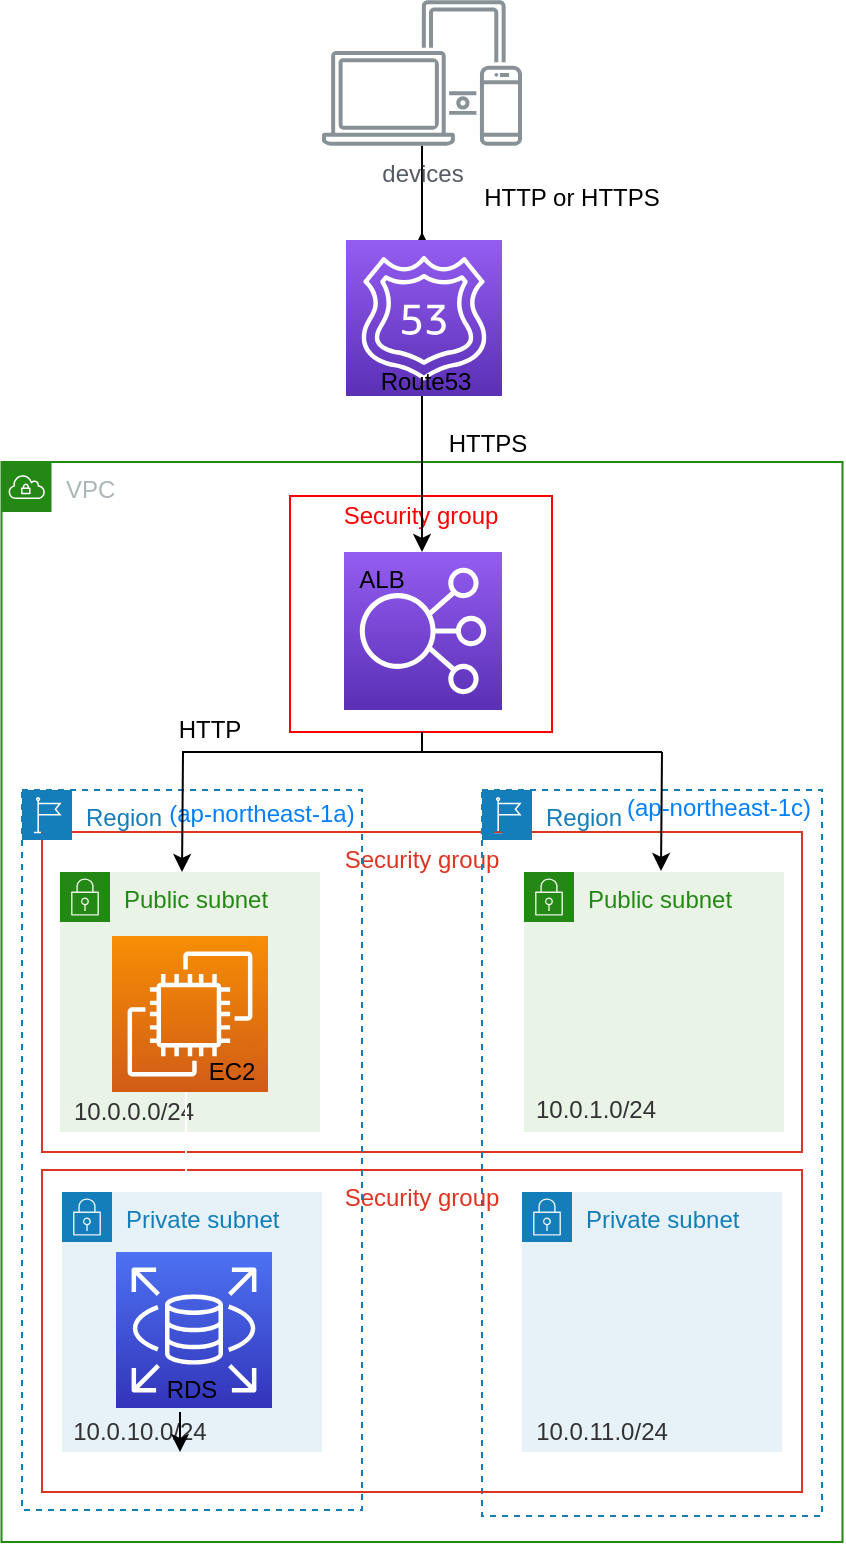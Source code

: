 <mxfile version="13.10.0" type="embed">
    <diagram id="-oZIzZHeygxcKHyczaxx" name="Page-1">
        <mxGraphModel dx="661" dy="502" grid="1" gridSize="10" guides="1" tooltips="1" connect="1" arrows="1" fold="1" page="1" pageScale="1" pageWidth="850" pageHeight="1100" background="none" math="0" shadow="0">
            <root>
                <mxCell id="0"/>
                <mxCell id="1" parent="0"/>
                <mxCell id="43" value="Security group" style="fillColor=none;strokeColor=#DD3522;verticalAlign=top;fontStyle=0;fontColor=#DD3522;rounded=0;glass=0;labelBackgroundColor=none;sketch=0;" vertex="1" parent="1">
                    <mxGeometry x="290" y="420" width="380" height="160" as="geometry"/>
                </mxCell>
                <mxCell id="32" value="Region" style="points=[[0,0],[0.25,0],[0.5,0],[0.75,0],[1,0],[1,0.25],[1,0.5],[1,0.75],[1,1],[0.75,1],[0.5,1],[0.25,1],[0,1],[0,0.75],[0,0.5],[0,0.25]];outlineConnect=0;gradientColor=none;html=1;whiteSpace=wrap;fontSize=12;fontStyle=0;shape=mxgraph.aws4.group;grIcon=mxgraph.aws4.group_region;strokeColor=#147EBA;fillColor=none;verticalAlign=top;align=left;spacingLeft=30;fontColor=#147EBA;dashed=1;rounded=0;glass=0;labelBackgroundColor=none;sketch=0;" vertex="1" parent="1">
                    <mxGeometry x="510" y="399" width="170" height="363" as="geometry"/>
                </mxCell>
                <mxCell id="14" value="VPC" style="points=[[0,0],[0.25,0],[0.5,0],[0.75,0],[1,0],[1,0.25],[1,0.5],[1,0.75],[1,1],[0.75,1],[0.5,1],[0.25,1],[0,1],[0,0.75],[0,0.5],[0,0.25]];outlineConnect=0;gradientColor=none;html=1;whiteSpace=wrap;fontSize=12;fontStyle=0;shape=mxgraph.aws4.group;grIcon=mxgraph.aws4.group_vpc;strokeColor=#248814;fillColor=none;verticalAlign=top;align=left;spacingLeft=30;fontColor=#AAB7B8;dashed=0;rounded=0;glass=0;labelBackgroundColor=none;sketch=0;" vertex="1" parent="1">
                    <mxGeometry x="269.75" y="235" width="420.5" height="540" as="geometry"/>
                </mxCell>
                <mxCell id="44" value="Security group" style="fillColor=none;strokeColor=#DD3522;verticalAlign=top;fontStyle=0;fontColor=#DD3522;rounded=0;glass=0;labelBackgroundColor=none;sketch=0;" vertex="1" parent="1">
                    <mxGeometry x="290" y="589" width="380" height="161" as="geometry"/>
                </mxCell>
                <mxCell id="23" value="Public subnet" style="points=[[0,0],[0.25,0],[0.5,0],[0.75,0],[1,0],[1,0.25],[1,0.5],[1,0.75],[1,1],[0.75,1],[0.5,1],[0.25,1],[0,1],[0,0.75],[0,0.5],[0,0.25]];outlineConnect=0;gradientColor=none;html=1;whiteSpace=wrap;fontSize=12;fontStyle=0;shape=mxgraph.aws4.group;grIcon=mxgraph.aws4.group_security_group;grStroke=0;strokeColor=#248814;fillColor=#E9F3E6;verticalAlign=top;align=left;spacingLeft=30;fontColor=#248814;dashed=0;rounded=0;glass=0;labelBackgroundColor=none;sketch=0;" vertex="1" parent="1">
                    <mxGeometry x="531" y="440" width="130" height="130" as="geometry"/>
                </mxCell>
                <mxCell id="24" value="Public subnet" style="points=[[0,0],[0.25,0],[0.5,0],[0.75,0],[1,0],[1,0.25],[1,0.5],[1,0.75],[1,1],[0.75,1],[0.5,1],[0.25,1],[0,1],[0,0.75],[0,0.5],[0,0.25]];outlineConnect=0;gradientColor=none;html=1;whiteSpace=wrap;fontSize=12;fontStyle=0;shape=mxgraph.aws4.group;grIcon=mxgraph.aws4.group_security_group;grStroke=0;strokeColor=#248814;fillColor=#E9F3E6;verticalAlign=top;align=left;spacingLeft=30;fontColor=#248814;dashed=0;rounded=0;glass=0;labelBackgroundColor=none;sketch=0;" vertex="1" parent="1">
                    <mxGeometry x="299" y="440" width="130" height="130" as="geometry"/>
                </mxCell>
                <mxCell id="37" value="Region" style="points=[[0,0],[0.25,0],[0.5,0],[0.75,0],[1,0],[1,0.25],[1,0.5],[1,0.75],[1,1],[0.75,1],[0.5,1],[0.25,1],[0,1],[0,0.75],[0,0.5],[0,0.25]];outlineConnect=0;gradientColor=none;html=1;whiteSpace=wrap;fontSize=12;fontStyle=0;shape=mxgraph.aws4.group;grIcon=mxgraph.aws4.group_region;strokeColor=#147EBA;fillColor=none;verticalAlign=top;align=left;spacingLeft=30;fontColor=#147EBA;dashed=1;rounded=0;glass=0;labelBackgroundColor=none;sketch=0;" vertex="1" parent="1">
                    <mxGeometry x="280" y="399" width="170" height="360" as="geometry"/>
                </mxCell>
                <mxCell id="12" value="" style="rounded=0;whiteSpace=wrap;html=1;labelBackgroundColor=none;fillColor=none;strokeColor=#FF0000;sketch=0;glass=0;" vertex="1" parent="1">
                    <mxGeometry x="414" y="252" width="131" height="118" as="geometry"/>
                </mxCell>
                <mxCell id="4" style="edgeStyle=orthogonalEdgeStyle;rounded=0;orthogonalLoop=1;jettySize=auto;html=1;" parent="1" edge="1">
                    <mxGeometry relative="1" as="geometry">
                        <mxPoint x="480" y="120" as="targetPoint"/>
                        <Array as="points">
                            <mxPoint x="480" y="140"/>
                        </Array>
                        <mxPoint x="480" y="76.871" as="sourcePoint"/>
                    </mxGeometry>
                </mxCell>
                <mxCell id="3" value="devices" style="outlineConnect=0;gradientColor=none;fontColor=#545B64;strokeColor=none;fillColor=#879196;dashed=0;verticalLabelPosition=bottom;verticalAlign=top;align=center;html=1;fontSize=12;fontStyle=0;aspect=fixed;shape=mxgraph.aws4.illustration_devices;pointerEvents=1" parent="1" vertex="1">
                    <mxGeometry x="430" y="4" width="100" height="73" as="geometry"/>
                </mxCell>
                <mxCell id="5" value="" style="outlineConnect=0;fontColor=#232F3E;gradientColor=#945DF2;gradientDirection=north;fillColor=#5A30B5;strokeColor=#ffffff;dashed=0;verticalLabelPosition=bottom;verticalAlign=top;align=center;html=1;fontSize=12;fontStyle=0;aspect=fixed;shape=mxgraph.aws4.resourceIcon;resIcon=mxgraph.aws4.route_53;" parent="1" vertex="1">
                    <mxGeometry x="442" y="124" width="78" height="78" as="geometry"/>
                </mxCell>
                <mxCell id="7" value="Route53" style="rounded=0;whiteSpace=wrap;html=1;labelBackgroundColor=none;fillColor=none;strokeColor=none;" vertex="1" parent="1">
                    <mxGeometry x="441.5" y="185" width="80" height="20" as="geometry"/>
                </mxCell>
                <mxCell id="9" value="HTTPS" style="rounded=0;whiteSpace=wrap;html=1;labelBackgroundColor=none;fillColor=none;strokeColor=none;" vertex="1" parent="1">
                    <mxGeometry x="473" y="216" width="80" height="20" as="geometry"/>
                </mxCell>
                <mxCell id="10" value="" style="outlineConnect=0;fontColor=#232F3E;gradientColor=#945DF2;gradientDirection=north;fillColor=#5A30B5;strokeColor=#ffffff;dashed=0;verticalLabelPosition=bottom;verticalAlign=top;align=center;html=1;fontSize=12;fontStyle=0;aspect=fixed;shape=mxgraph.aws4.resourceIcon;resIcon=mxgraph.aws4.elastic_load_balancing;labelBackgroundColor=none;" vertex="1" parent="1">
                    <mxGeometry x="441" y="280" width="79" height="79" as="geometry"/>
                </mxCell>
                <mxCell id="11" value="ALB" style="rounded=0;whiteSpace=wrap;html=1;labelBackgroundColor=none;fillColor=none;strokeColor=none;" vertex="1" parent="1">
                    <mxGeometry x="420" y="284" width="80" height="20" as="geometry"/>
                </mxCell>
                <mxCell id="13" value="&lt;font color=&quot;#ff0000&quot;&gt;Security group&lt;/font&gt;" style="rounded=0;whiteSpace=wrap;html=1;labelBackgroundColor=none;fillColor=none;strokeColor=none;" vertex="1" parent="1">
                    <mxGeometry x="428" y="252" width="103" height="20" as="geometry"/>
                </mxCell>
                <mxCell id="25" value="Private subnet" style="points=[[0,0],[0.25,0],[0.5,0],[0.75,0],[1,0],[1,0.25],[1,0.5],[1,0.75],[1,1],[0.75,1],[0.5,1],[0.25,1],[0,1],[0,0.75],[0,0.5],[0,0.25]];outlineConnect=0;gradientColor=none;html=1;whiteSpace=wrap;fontSize=12;fontStyle=0;shape=mxgraph.aws4.group;grIcon=mxgraph.aws4.group_security_group;grStroke=0;strokeColor=#147EBA;fillColor=#E6F2F8;verticalAlign=top;align=left;spacingLeft=30;fontColor=#147EBA;dashed=0;rounded=0;glass=0;labelBackgroundColor=none;sketch=0;" vertex="1" parent="1">
                    <mxGeometry x="530" y="600" width="130" height="130" as="geometry"/>
                </mxCell>
                <mxCell id="26" value="Private subnet" style="points=[[0,0],[0.25,0],[0.5,0],[0.75,0],[1,0],[1,0.25],[1,0.5],[1,0.75],[1,1],[0.75,1],[0.5,1],[0.25,1],[0,1],[0,0.75],[0,0.5],[0,0.25]];outlineConnect=0;gradientColor=none;html=1;whiteSpace=wrap;fontSize=12;fontStyle=0;shape=mxgraph.aws4.group;grIcon=mxgraph.aws4.group_security_group;grStroke=0;strokeColor=#147EBA;fillColor=#E6F2F8;verticalAlign=top;align=left;spacingLeft=30;fontColor=#147EBA;dashed=0;rounded=0;glass=0;labelBackgroundColor=none;sketch=0;" vertex="1" parent="1">
                    <mxGeometry x="300" y="600" width="130" height="130" as="geometry"/>
                </mxCell>
                <mxCell id="30" value="&lt;font color=&quot;#333333&quot;&gt;10.0.10.0/24&lt;/font&gt;" style="rounded=0;whiteSpace=wrap;html=1;labelBackgroundColor=none;fillColor=none;strokeColor=none;" vertex="1" parent="1">
                    <mxGeometry x="299" y="710" width="80" height="20" as="geometry"/>
                </mxCell>
                <mxCell id="34" value="&lt;font color=&quot;#007fff&quot;&gt;(ap-northeast-1c)&lt;/font&gt;" style="rounded=0;whiteSpace=wrap;html=1;labelBackgroundColor=none;fillColor=none;strokeColor=none;" vertex="1" parent="1">
                    <mxGeometry x="577" y="398" width="103" height="20" as="geometry"/>
                </mxCell>
                <mxCell id="39" value="&lt;font color=&quot;#007fff&quot;&gt;(ap-northeast-1a)&lt;/font&gt;" style="rounded=0;whiteSpace=wrap;html=1;labelBackgroundColor=none;fillColor=none;strokeColor=none;" vertex="1" parent="1">
                    <mxGeometry x="350" y="399" width="100" height="23" as="geometry"/>
                </mxCell>
                <mxCell id="42" value="&lt;font color=&quot;#333333&quot;&gt;10.0.11.0/24&lt;/font&gt;" style="rounded=0;whiteSpace=wrap;html=1;labelBackgroundColor=none;fillColor=none;strokeColor=none;" vertex="1" parent="1">
                    <mxGeometry x="530" y="710" width="80" height="20" as="geometry"/>
                </mxCell>
                <mxCell id="45" style="edgeStyle=orthogonalEdgeStyle;rounded=0;orthogonalLoop=1;jettySize=auto;html=1;exitX=0.75;exitY=0;exitDx=0;exitDy=0;entryX=0.75;entryY=1;entryDx=0;entryDy=0;" edge="1" parent="1" source="30" target="30">
                    <mxGeometry relative="1" as="geometry"/>
                </mxCell>
                <mxCell id="46" value="" style="outlineConnect=0;fontColor=#232F3E;gradientColor=#4D72F3;gradientDirection=north;fillColor=#3334B9;strokeColor=#ffffff;dashed=0;verticalLabelPosition=bottom;verticalAlign=top;align=center;html=1;fontSize=12;fontStyle=0;aspect=fixed;shape=mxgraph.aws4.resourceIcon;resIcon=mxgraph.aws4.rds;rounded=0;glass=0;labelBackgroundColor=none;sketch=0;" vertex="1" parent="1">
                    <mxGeometry x="327" y="630" width="78" height="78" as="geometry"/>
                </mxCell>
                <mxCell id="47" value="RDS" style="rounded=0;whiteSpace=wrap;html=1;labelBackgroundColor=none;fillColor=none;strokeColor=none;" vertex="1" parent="1">
                    <mxGeometry x="325" y="689" width="80" height="20" as="geometry"/>
                </mxCell>
                <mxCell id="48" value="" style="outlineConnect=0;fontColor=#232F3E;gradientColor=#F78E04;gradientDirection=north;fillColor=#D05C17;strokeColor=#ffffff;dashed=0;verticalLabelPosition=bottom;verticalAlign=top;align=center;html=1;fontSize=12;fontStyle=0;aspect=fixed;shape=mxgraph.aws4.resourceIcon;resIcon=mxgraph.aws4.ec2;rounded=0;glass=0;labelBackgroundColor=none;sketch=0;" vertex="1" parent="1">
                    <mxGeometry x="325" y="472" width="78" height="78" as="geometry"/>
                </mxCell>
                <mxCell id="49" value="EC2" style="rounded=0;whiteSpace=wrap;html=1;labelBackgroundColor=none;fillColor=none;strokeColor=none;" vertex="1" parent="1">
                    <mxGeometry x="345" y="530" width="80" height="20" as="geometry"/>
                </mxCell>
                <mxCell id="50" value="HTTP or HTTPS" style="rounded=0;whiteSpace=wrap;html=1;labelBackgroundColor=none;fillColor=none;strokeColor=none;" vertex="1" parent="1">
                    <mxGeometry x="495" y="93" width="120" height="20" as="geometry"/>
                </mxCell>
                <mxCell id="54" value="" style="endArrow=classic;html=1;" edge="1" parent="1">
                    <mxGeometry width="50" height="50" relative="1" as="geometry">
                        <mxPoint x="480" y="202" as="sourcePoint"/>
                        <mxPoint x="480" y="280" as="targetPoint"/>
                    </mxGeometry>
                </mxCell>
                <mxCell id="55" value="&lt;font color=&quot;#333333&quot;&gt;10.0.1.0/24&lt;/font&gt;" style="rounded=0;whiteSpace=wrap;html=1;labelBackgroundColor=none;fillColor=none;strokeColor=none;" vertex="1" parent="1">
                    <mxGeometry x="527" y="548.5" width="80" height="20" as="geometry"/>
                </mxCell>
                <mxCell id="56" value="&lt;font color=&quot;#333333&quot;&gt;10.0.0.0/24&lt;/font&gt;" style="rounded=0;whiteSpace=wrap;html=1;labelBackgroundColor=none;fillColor=none;strokeColor=none;" vertex="1" parent="1">
                    <mxGeometry x="296" y="549.5" width="80" height="20" as="geometry"/>
                </mxCell>
                <mxCell id="59" value="" style="endArrow=none;html=1;" edge="1" parent="1">
                    <mxGeometry width="50" height="50" relative="1" as="geometry">
                        <mxPoint x="480" y="380" as="sourcePoint"/>
                        <mxPoint x="480" y="370" as="targetPoint"/>
                    </mxGeometry>
                </mxCell>
                <mxCell id="65" value="" style="endArrow=none;html=1;" edge="1" parent="1">
                    <mxGeometry width="50" height="50" relative="1" as="geometry">
                        <mxPoint x="600" y="380" as="sourcePoint"/>
                        <mxPoint x="480" y="380" as="targetPoint"/>
                    </mxGeometry>
                </mxCell>
                <mxCell id="66" value="" style="endArrow=none;html=1;" edge="1" parent="1">
                    <mxGeometry width="50" height="50" relative="1" as="geometry">
                        <mxPoint x="480.5" y="380" as="sourcePoint"/>
                        <mxPoint x="360" y="380" as="targetPoint"/>
                    </mxGeometry>
                </mxCell>
                <mxCell id="69" value="" style="endArrow=classic;html=1;entryX=0.5;entryY=0;entryDx=0;entryDy=0;" edge="1" parent="1">
                    <mxGeometry width="50" height="50" relative="1" as="geometry">
                        <mxPoint x="600" y="380" as="sourcePoint"/>
                        <mxPoint x="599.5" y="439.5" as="targetPoint"/>
                    </mxGeometry>
                </mxCell>
                <mxCell id="70" value="" style="endArrow=classic;html=1;entryX=0.5;entryY=0;entryDx=0;entryDy=0;" edge="1" parent="1">
                    <mxGeometry width="50" height="50" relative="1" as="geometry">
                        <mxPoint x="360.5" y="380.5" as="sourcePoint"/>
                        <mxPoint x="360" y="440" as="targetPoint"/>
                    </mxGeometry>
                </mxCell>
                <mxCell id="72" value="" style="endArrow=classic;html=1;strokeColor=#FFFFFF;" edge="1" parent="1">
                    <mxGeometry width="50" height="50" relative="1" as="geometry">
                        <mxPoint x="362" y="550" as="sourcePoint"/>
                        <mxPoint x="362" y="600" as="targetPoint"/>
                    </mxGeometry>
                </mxCell>
                <mxCell id="73" value="HTTP" style="rounded=0;whiteSpace=wrap;html=1;labelBackgroundColor=none;fillColor=none;strokeColor=none;" vertex="1" parent="1">
                    <mxGeometry x="334" y="359" width="80" height="20" as="geometry"/>
                </mxCell>
            </root>
        </mxGraphModel>
    </diagram>
</mxfile>